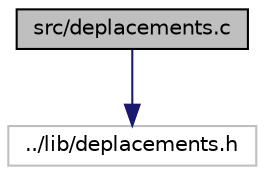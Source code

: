 digraph "src/deplacements.c"
{
 // LATEX_PDF_SIZE
  edge [fontname="Helvetica",fontsize="10",labelfontname="Helvetica",labelfontsize="10"];
  node [fontname="Helvetica",fontsize="10",shape=record];
  Node1 [label="src/deplacements.c",height=0.2,width=0.4,color="black", fillcolor="grey75", style="filled", fontcolor="black",tooltip="déplacements et collisions du joueur et des monstres"];
  Node1 -> Node2 [color="midnightblue",fontsize="10",style="solid",fontname="Helvetica"];
  Node2 [label="../lib/deplacements.h",height=0.2,width=0.4,color="grey75", fillcolor="white", style="filled",tooltip=" "];
}
